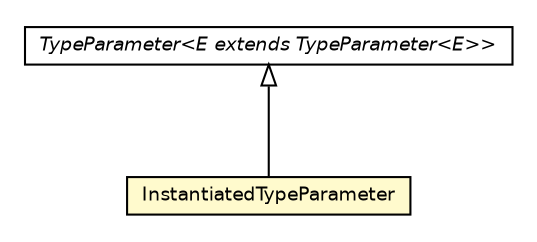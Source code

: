 #!/usr/local/bin/dot
#
# Class diagram 
# Generated by UMLGraph version 5.2 (http://www.umlgraph.org/)
#

digraph G {
	edge [fontname="Helvetica",fontsize=10,labelfontname="Helvetica",labelfontsize=10];
	node [fontname="Helvetica",fontsize=10,shape=plaintext];
	nodesep=0.25;
	ranksep=0.5;
	// chameleon.core.type.generics.TypeParameter<E extends chameleon.core.type.generics.TypeParameter<E>>
	c28703 [label=<<table title="chameleon.core.type.generics.TypeParameter" border="0" cellborder="1" cellspacing="0" cellpadding="2" port="p" href="./TypeParameter.html">
		<tr><td><table border="0" cellspacing="0" cellpadding="1">
<tr><td align="center" balign="center"><font face="Helvetica-Oblique"> TypeParameter&lt;E extends TypeParameter&lt;E&gt;&gt; </font></td></tr>
		</table></td></tr>
		</table>>, fontname="Helvetica", fontcolor="black", fontsize=9.0];
	// chameleon.core.type.generics.InstantiatedTypeParameter
	c28711 [label=<<table title="chameleon.core.type.generics.InstantiatedTypeParameter" border="0" cellborder="1" cellspacing="0" cellpadding="2" port="p" bgcolor="lemonChiffon" href="./InstantiatedTypeParameter.html">
		<tr><td><table border="0" cellspacing="0" cellpadding="1">
<tr><td align="center" balign="center"> InstantiatedTypeParameter </td></tr>
		</table></td></tr>
		</table>>, fontname="Helvetica", fontcolor="black", fontsize=9.0];
	//chameleon.core.type.generics.InstantiatedTypeParameter extends chameleon.core.type.generics.TypeParameter<chameleon.core.type.generics.InstantiatedTypeParameter>
	c28703:p -> c28711:p [dir=back,arrowtail=empty];
}

